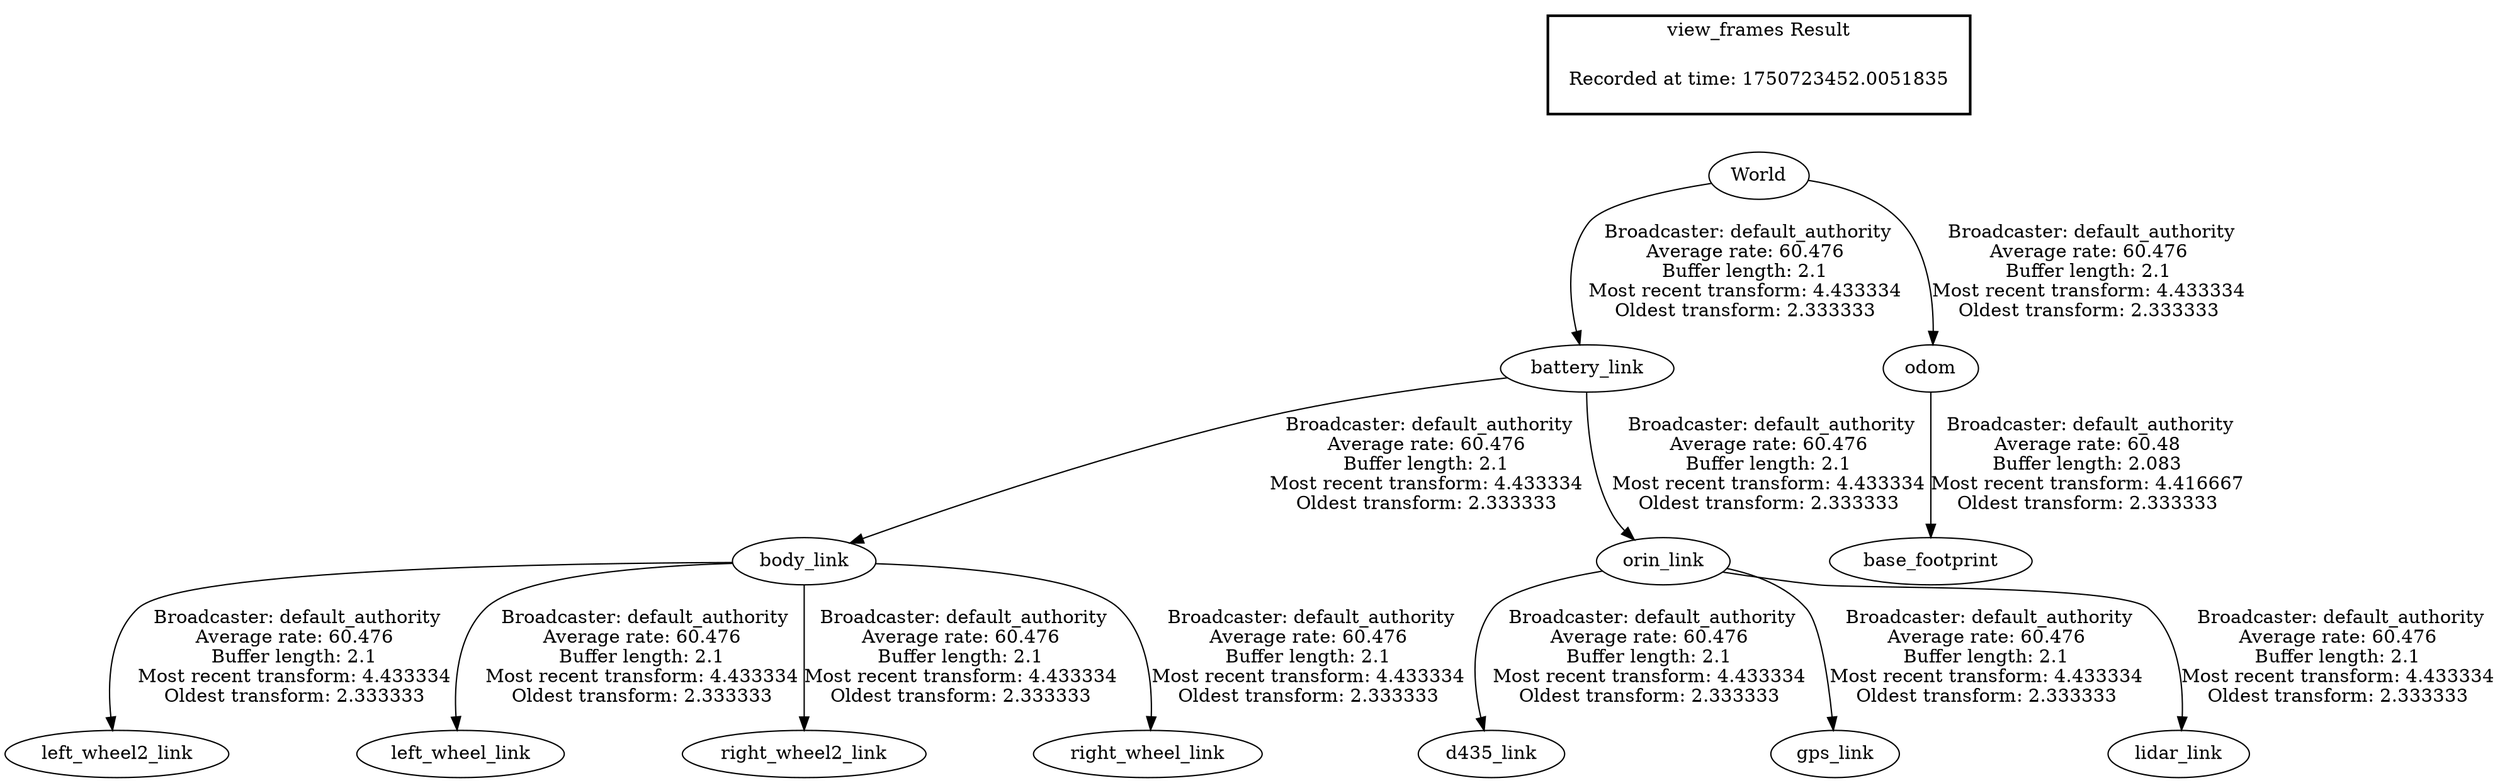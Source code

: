 digraph G {
"World" -> "battery_link"[label=" Broadcaster: default_authority\nAverage rate: 60.476\nBuffer length: 2.1\nMost recent transform: 4.433334\nOldest transform: 2.333333\n"];
"battery_link" -> "body_link"[label=" Broadcaster: default_authority\nAverage rate: 60.476\nBuffer length: 2.1\nMost recent transform: 4.433334\nOldest transform: 2.333333\n"];
"battery_link" -> "orin_link"[label=" Broadcaster: default_authority\nAverage rate: 60.476\nBuffer length: 2.1\nMost recent transform: 4.433334\nOldest transform: 2.333333\n"];
"body_link" -> "left_wheel2_link"[label=" Broadcaster: default_authority\nAverage rate: 60.476\nBuffer length: 2.1\nMost recent transform: 4.433334\nOldest transform: 2.333333\n"];
"body_link" -> "left_wheel_link"[label=" Broadcaster: default_authority\nAverage rate: 60.476\nBuffer length: 2.1\nMost recent transform: 4.433334\nOldest transform: 2.333333\n"];
"body_link" -> "right_wheel2_link"[label=" Broadcaster: default_authority\nAverage rate: 60.476\nBuffer length: 2.1\nMost recent transform: 4.433334\nOldest transform: 2.333333\n"];
"body_link" -> "right_wheel_link"[label=" Broadcaster: default_authority\nAverage rate: 60.476\nBuffer length: 2.1\nMost recent transform: 4.433334\nOldest transform: 2.333333\n"];
"orin_link" -> "d435_link"[label=" Broadcaster: default_authority\nAverage rate: 60.476\nBuffer length: 2.1\nMost recent transform: 4.433334\nOldest transform: 2.333333\n"];
"orin_link" -> "gps_link"[label=" Broadcaster: default_authority\nAverage rate: 60.476\nBuffer length: 2.1\nMost recent transform: 4.433334\nOldest transform: 2.333333\n"];
"orin_link" -> "lidar_link"[label=" Broadcaster: default_authority\nAverage rate: 60.476\nBuffer length: 2.1\nMost recent transform: 4.433334\nOldest transform: 2.333333\n"];
"World" -> "odom"[label=" Broadcaster: default_authority\nAverage rate: 60.476\nBuffer length: 2.1\nMost recent transform: 4.433334\nOldest transform: 2.333333\n"];
"odom" -> "base_footprint"[label=" Broadcaster: default_authority\nAverage rate: 60.48\nBuffer length: 2.083\nMost recent transform: 4.416667\nOldest transform: 2.333333\n"];
edge [style=invis];
 subgraph cluster_legend { style=bold; color=black; label ="view_frames Result";
"Recorded at time: 1750723452.0051835"[ shape=plaintext ] ;
}->"World";
}
